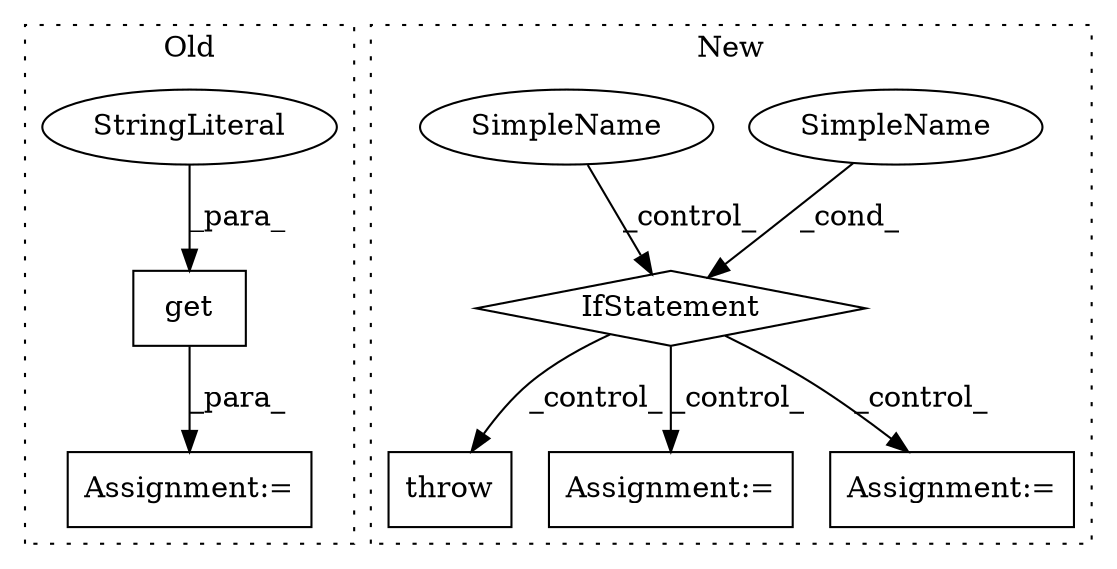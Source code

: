 digraph G {
subgraph cluster0 {
1 [label="get" a="32" s="6890,6930" l="4,1" shape="box"];
5 [label="StringLiteral" a="45" s="6910" l="20" shape="ellipse"];
6 [label="Assignment:=" a="7" s="6868" l="1" shape="box"];
label = "Old";
style="dotted";
}
subgraph cluster1 {
2 [label="throw" a="53" s="6795" l="6" shape="box"];
3 [label="IfStatement" a="25" s="6654,6685" l="4,2" shape="diamond"];
4 [label="SimpleName" a="42" s="" l="" shape="ellipse"];
7 [label="Assignment:=" a="7" s="6934" l="1" shape="box"];
8 [label="Assignment:=" a="7" s="6714" l="1" shape="box"];
9 [label="SimpleName" a="42" s="" l="" shape="ellipse"];
label = "New";
style="dotted";
}
1 -> 6 [label="_para_"];
3 -> 2 [label="_control_"];
3 -> 8 [label="_control_"];
3 -> 7 [label="_control_"];
4 -> 3 [label="_cond_"];
5 -> 1 [label="_para_"];
9 -> 3 [label="_control_"];
}